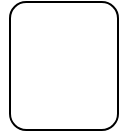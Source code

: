 <mxfile version="23.1.1" type="github">
  <diagram name="第 1 页" id="8CbD6BTfDr4yx-ZM_l9H">
    <mxGraphModel dx="171" dy="86" grid="1" gridSize="10" guides="1" tooltips="1" connect="1" arrows="1" fold="1" page="1" pageScale="1" pageWidth="827" pageHeight="1169" math="0" shadow="0">
      <root>
        <mxCell id="0" />
        <mxCell id="1" parent="0" />
        <mxCell id="030p0BQSd4tmsaGvM5En-3" value="" style="whiteSpace=wrap;html=1;strokeColor=none;" vertex="1" parent="1">
          <mxGeometry width="64" height="64" as="geometry" />
        </mxCell>
        <mxCell id="030p0BQSd4tmsaGvM5En-4" value="" style="rounded=1;whiteSpace=wrap;html=1;" vertex="1" parent="1">
          <mxGeometry x="5" width="54" height="64" as="geometry" />
        </mxCell>
      </root>
    </mxGraphModel>
  </diagram>
</mxfile>

